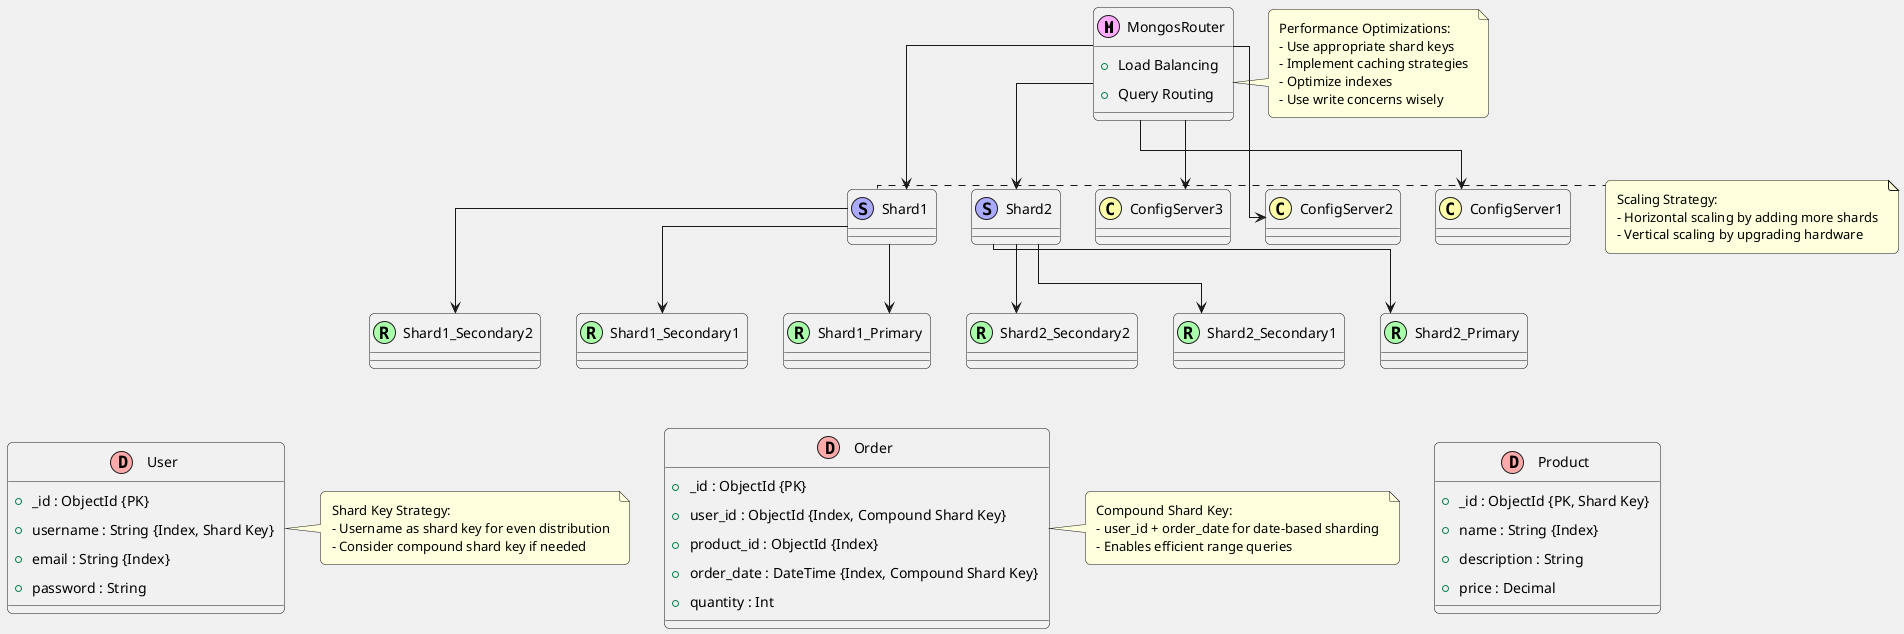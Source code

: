 @startuml
!define MONGOS(x) class x << (M,#FFAAFF) >>
!define CONFIG(x) class x << (C,#FFFFAA) >>
!define SHARD(x) class x << (S,#AAAAFF) >>
!define REPLICA(x) class x << (R,#AAFFAA) >>
!define COLLECTION(x) class x << (D,#FFAAAA) >>

skinparam backgroundColor #F0F0F0
skinparam linetype ortho
skinparam padding 5
skinparam roundcorner 10

' MongoDB Architecture Components
MONGOS(MongosRouter) {
  + Load Balancing
  + Query Routing
}
together {
  CONFIG(ConfigServer1)
  CONFIG(ConfigServer2)
  CONFIG(ConfigServer3)
}
together {
  SHARD(Shard1)
  SHARD(Shard2)
}

' Replica Sets
together {
  REPLICA(Shard1_Primary)
  REPLICA(Shard1_Secondary1)
  REPLICA(Shard1_Secondary2)
}
together {
  REPLICA(Shard2_Primary)
  REPLICA(Shard2_Secondary1)
  REPLICA(Shard2_Secondary2)
}

' MongoDB Collections
COLLECTION(User) {
  +_id : ObjectId {PK}
  +username : String {Index, Shard Key}
  +email : String {Index}
  +password : String
}
COLLECTION(Product) {
  +_id : ObjectId {PK, Shard Key}
  +name : String {Index}
  +description : String
  +price : Decimal
}
COLLECTION(Order) {
  +_id : ObjectId {PK}
  +user_id : ObjectId {Index, Compound Shard Key}
  +product_id : ObjectId {Index}
  +order_date : DateTime {Index, Compound Shard Key}
  +quantity : Int
}

' Collections in Shards
Shard1_Primary -[hidden]down- User
Shard1_Primary -[hidden]down- Order
Shard2_Primary -[hidden]down- Product

' Replica Set Relationships
Shard1 -down-> Shard1_Primary
Shard1 -down-> Shard1_Secondary1
Shard1 -down-> Shard1_Secondary2
Shard2 -down-> Shard2_Primary
Shard2 -down-> Shard2_Secondary1
Shard2 -down-> Shard2_Secondary2

' MongoDB Relationships
MongosRouter -down-> ConfigServer1
MongosRouter -down-> ConfigServer2
MongosRouter -down-> ConfigServer3
MongosRouter -down-> Shard1
MongosRouter -down-> Shard2

note right of MongosRouter
  Performance Optimizations:
  - Use appropriate shard keys
  - Implement caching strategies
  - Optimize indexes
  - Use write concerns wisely
end note

note right of Shard1
  Scaling Strategy:
  - Horizontal scaling by adding more shards
  - Vertical scaling by upgrading hardware
end note

note right of User
  Shard Key Strategy:
  - Username as shard key for even distribution
  - Consider compound shard key if needed
end note

note right of Order
  Compound Shard Key:
  - user_id + order_date for date-based sharding
  - Enables efficient range queries
end note

@enduml
